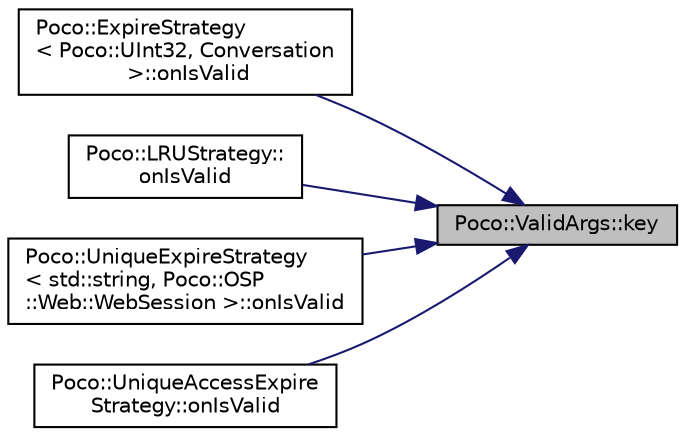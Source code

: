 digraph "Poco::ValidArgs::key"
{
 // LATEX_PDF_SIZE
  edge [fontname="Helvetica",fontsize="10",labelfontname="Helvetica",labelfontsize="10"];
  node [fontname="Helvetica",fontsize="10",shape=record];
  rankdir="RL";
  Node1 [label="Poco::ValidArgs::key",height=0.2,width=0.4,color="black", fillcolor="grey75", style="filled", fontcolor="black",tooltip=" "];
  Node1 -> Node2 [dir="back",color="midnightblue",fontsize="10",style="solid"];
  Node2 [label="Poco::ExpireStrategy\l\< Poco::UInt32, Conversation\l \>::onIsValid",height=0.2,width=0.4,color="black", fillcolor="white", style="filled",URL="$classPoco_1_1ExpireStrategy.html#aebee1be484bc5c9f9fa4e931526a3fe4",tooltip=" "];
  Node1 -> Node3 [dir="back",color="midnightblue",fontsize="10",style="solid"];
  Node3 [label="Poco::LRUStrategy::\lonIsValid",height=0.2,width=0.4,color="black", fillcolor="white", style="filled",URL="$classPoco_1_1LRUStrategy.html#ab06f12c533655977c02fd24ae4fdc655",tooltip="Removes all elements from the cache."];
  Node1 -> Node4 [dir="back",color="midnightblue",fontsize="10",style="solid"];
  Node4 [label="Poco::UniqueExpireStrategy\l\< std::string, Poco::OSP\l::Web::WebSession \>::onIsValid",height=0.2,width=0.4,color="black", fillcolor="white", style="filled",URL="$classPoco_1_1UniqueExpireStrategy.html#af4aadb91e16e2b5a76859d41a4f7502a",tooltip=" "];
  Node1 -> Node5 [dir="back",color="midnightblue",fontsize="10",style="solid"];
  Node5 [label="Poco::UniqueAccessExpire\lStrategy::onIsValid",height=0.2,width=0.4,color="black", fillcolor="white", style="filled",URL="$classPoco_1_1UniqueAccessExpireStrategy.html#ab7604cbb0e737c88f5568f5eebaf215d",tooltip="Removes all elements from the cache."];
}
